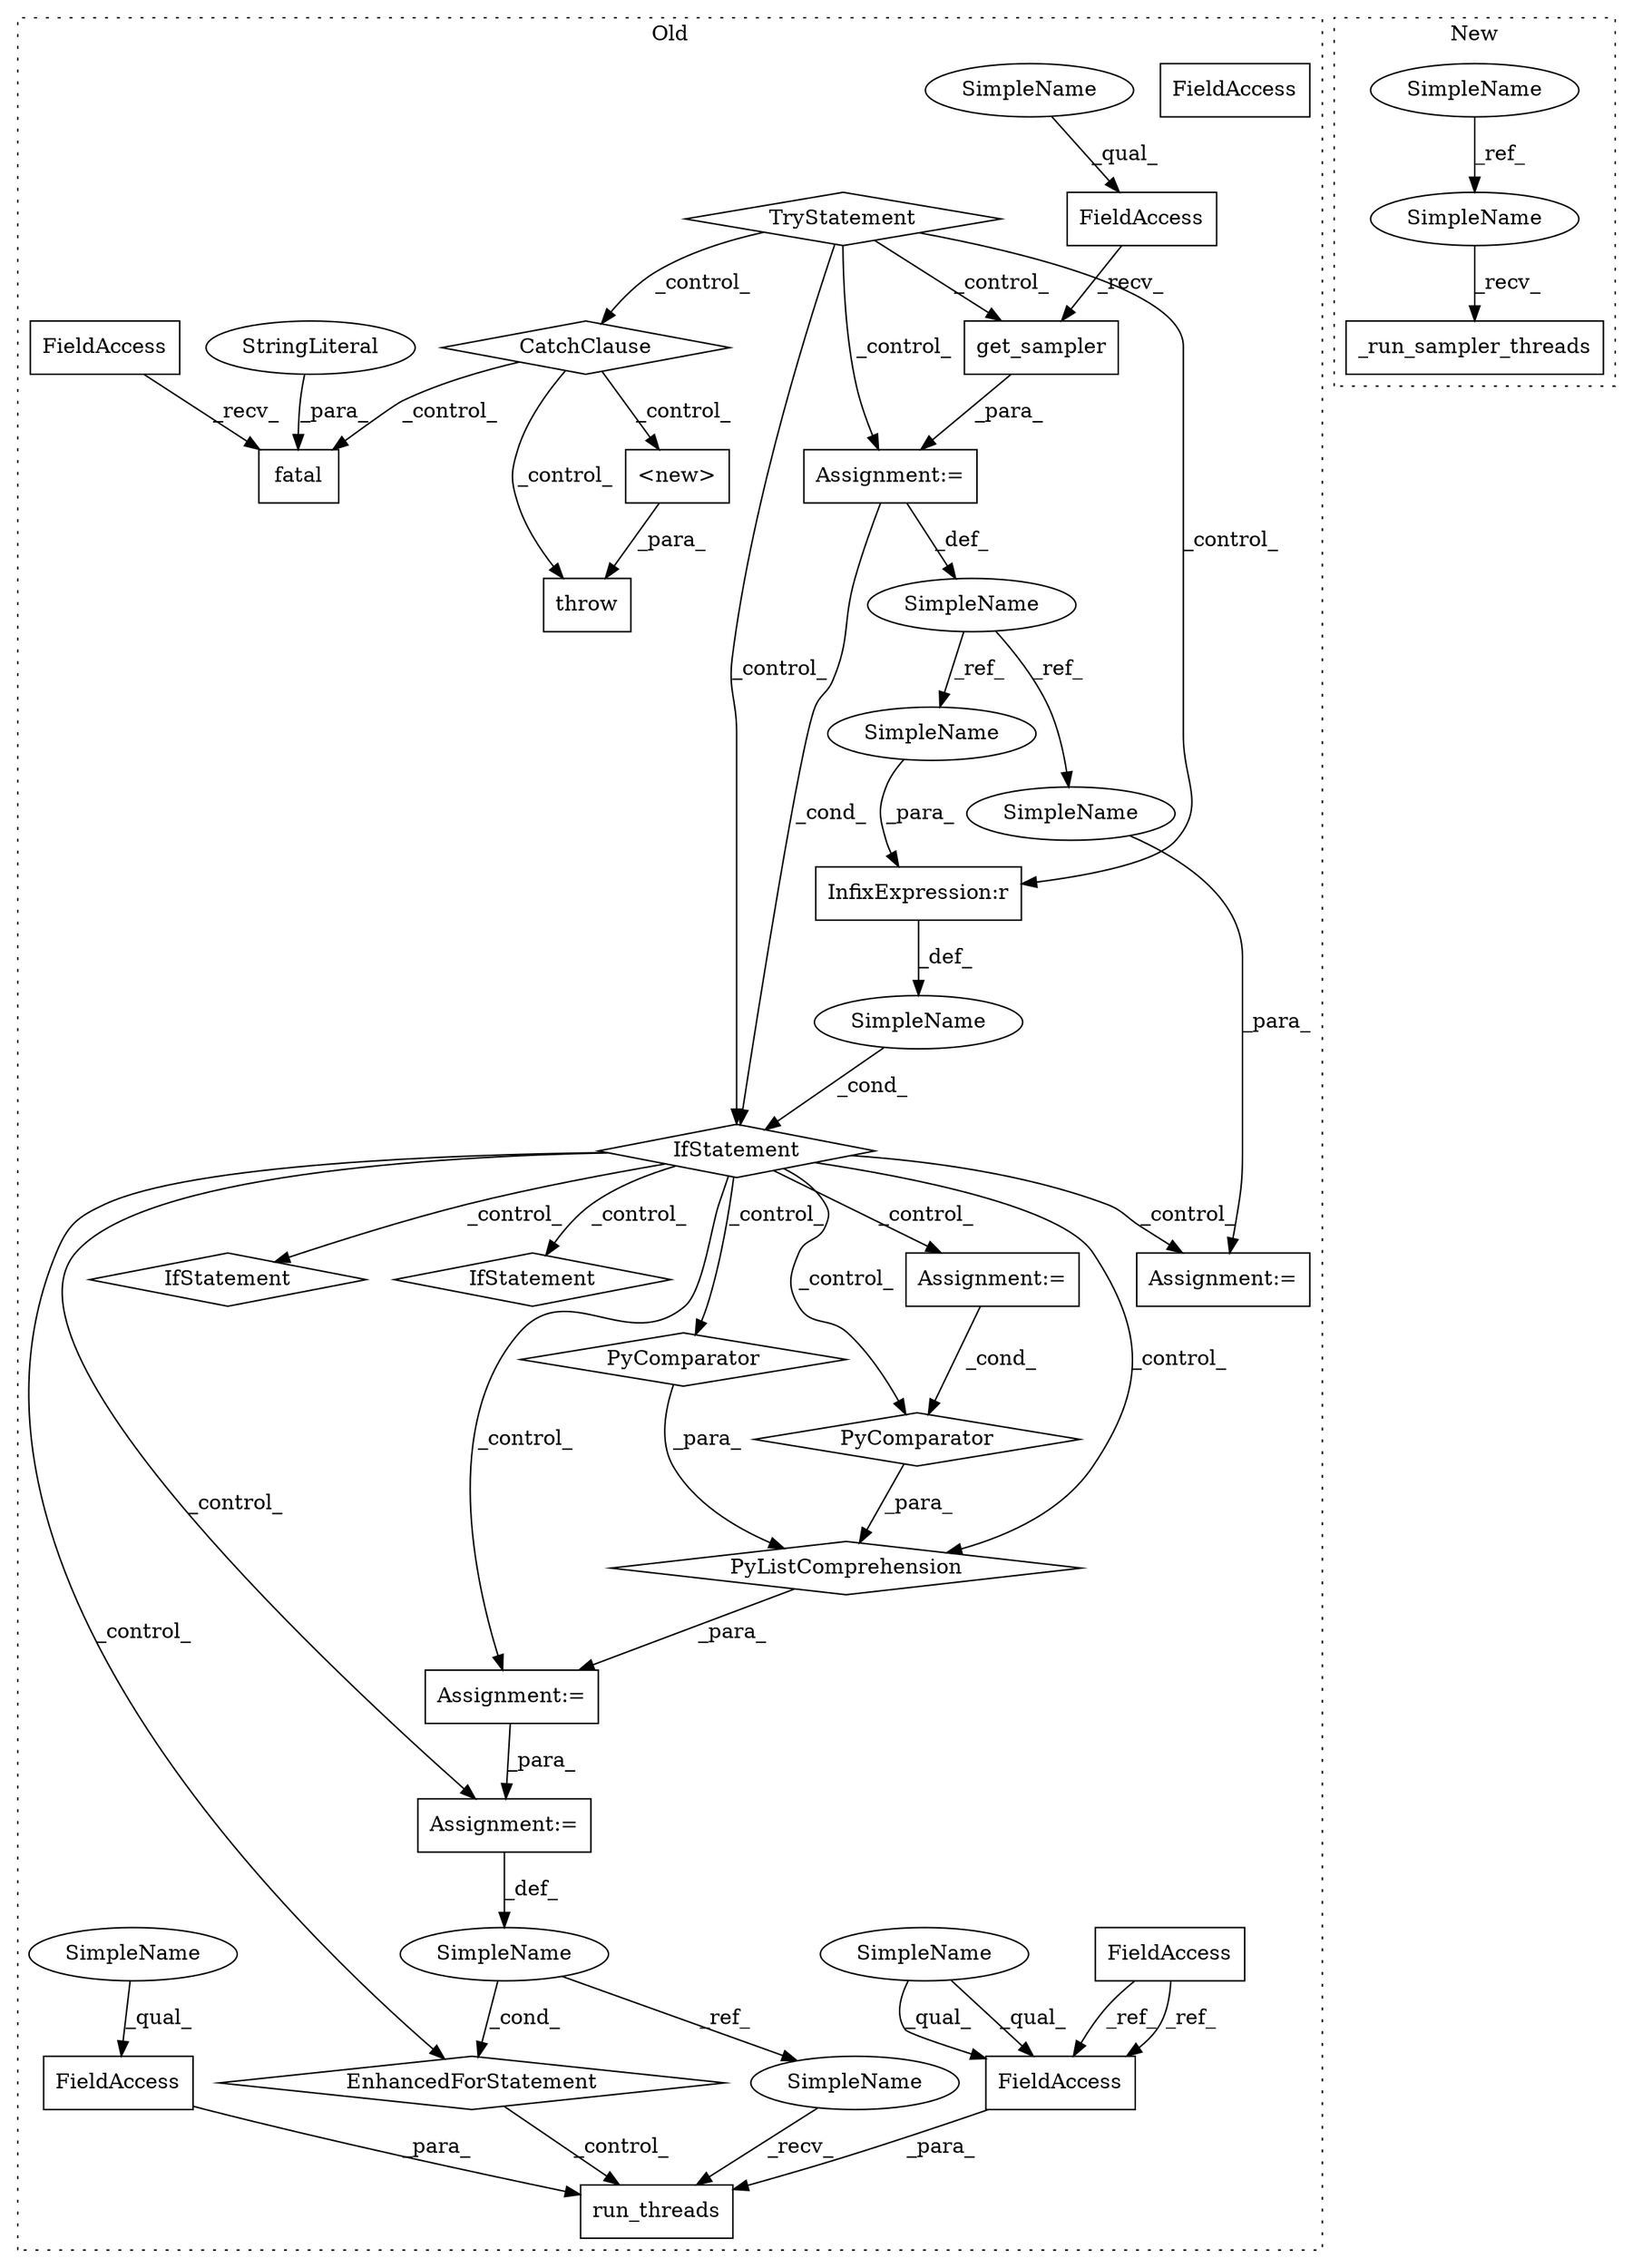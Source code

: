 digraph G {
subgraph cluster0 {
1 [label="PyComparator" a="113" s="7250" l="20" shape="diamond"];
3 [label="SimpleName" a="42" s="" l="" shape="ellipse"];
4 [label="EnhancedForStatement" a="70" s="7284,7375" l="65,2" shape="diamond"];
5 [label="PyComparator" a="113" s="7144" l="30" shape="diamond"];
6 [label="InfixExpression:r" a="27" s="7015" l="4" shape="box"];
7 [label="run_threads" a="32" s="7399,7447" l="12,1" shape="box"];
8 [label="FieldAccess" a="22" s="6898" l="11" shape="box"];
10 [label="FieldAccess" a="22" s="6971" l="8" shape="box"];
11 [label="FieldAccess" a="22" s="7431" l="16" shape="box"];
12 [label="FieldAccess" a="22" s="7419" l="11" shape="box"];
13 [label="TryStatement" a="54" s="6948" l="4" shape="diamond"];
14 [label="throw" a="53" s="7649" l="6" shape="box"];
15 [label="IfStatement" a="25" s="7144" l="30" shape="diamond"];
16 [label="get_sampler" a="32" s="6980" l="13" shape="box"];
17 [label="IfStatement" a="25" s="7250" l="20" shape="diamond"];
18 [label="SimpleName" a="42" s="6962" l="8" shape="ellipse"];
19 [label="Assignment:=" a="7" s="7144" l="30" shape="box"];
20 [label="IfStatement" a="25" s="7003,7023" l="4,2" shape="diamond"];
21 [label="SimpleName" a="42" s="7353" l="7" shape="ellipse"];
22 [label="<new>" a="14" s="7655" l="17" shape="box"];
23 [label="CatchClause" a="12" s="7481,7541" l="13,2" shape="diamond"];
24 [label="PyListComprehension" a="109" s="7067" l="211" shape="diamond"];
25 [label="Assignment:=" a="7" s="6970" l="1" shape="box"];
26 [label="Assignment:=" a="7" s="7049" l="18" shape="box"];
27 [label="Assignment:=" a="7" s="7250" l="20" shape="box"];
28 [label="Assignment:=" a="7" s="7284,7375" l="65,2" shape="box"];
29 [label="fatal" a="32" s="7572,7638" l="6,1" shape="box"];
30 [label="FieldAccess" a="22" s="7553" l="18" shape="box"];
31 [label="StringLiteral" a="45" s="7578" l="60" shape="ellipse"];
32 [label="FieldAccess" a="22" s="7419" l="11" shape="box"];
33 [label="SimpleName" a="42" s="7007" l="8" shape="ellipse"];
34 [label="SimpleName" a="42" s="7154" l="8" shape="ellipse"];
36 [label="SimpleName" a="42" s="7391" l="7" shape="ellipse"];
37 [label="SimpleName" a="42" s="7419" l="4" shape="ellipse"];
38 [label="SimpleName" a="42" s="6971" l="4" shape="ellipse"];
39 [label="SimpleName" a="42" s="7431" l="4" shape="ellipse"];
label = "Old";
style="dotted";
}
subgraph cluster1 {
2 [label="_run_sampler_threads" a="32" s="7656,7684" l="21,1" shape="box"];
9 [label="SimpleName" a="42" s="7078" l="4" shape="ellipse"];
35 [label="SimpleName" a="42" s="7651" l="4" shape="ellipse"];
label = "New";
style="dotted";
}
1 -> 24 [label="_para_"];
3 -> 20 [label="_cond_"];
4 -> 7 [label="_control_"];
5 -> 24 [label="_para_"];
6 -> 3 [label="_def_"];
8 -> 32 [label="_ref_"];
8 -> 32 [label="_ref_"];
9 -> 35 [label="_ref_"];
10 -> 16 [label="_recv_"];
11 -> 7 [label="_para_"];
13 -> 23 [label="_control_"];
13 -> 20 [label="_control_"];
13 -> 6 [label="_control_"];
13 -> 16 [label="_control_"];
13 -> 25 [label="_control_"];
16 -> 25 [label="_para_"];
18 -> 34 [label="_ref_"];
18 -> 33 [label="_ref_"];
20 -> 27 [label="_control_"];
20 -> 24 [label="_control_"];
20 -> 5 [label="_control_"];
20 -> 15 [label="_control_"];
20 -> 28 [label="_control_"];
20 -> 19 [label="_control_"];
20 -> 17 [label="_control_"];
20 -> 1 [label="_control_"];
20 -> 4 [label="_control_"];
20 -> 26 [label="_control_"];
21 -> 4 [label="_cond_"];
21 -> 36 [label="_ref_"];
22 -> 14 [label="_para_"];
23 -> 14 [label="_control_"];
23 -> 22 [label="_control_"];
23 -> 29 [label="_control_"];
24 -> 26 [label="_para_"];
25 -> 18 [label="_def_"];
25 -> 20 [label="_cond_"];
26 -> 28 [label="_para_"];
27 -> 1 [label="_cond_"];
28 -> 21 [label="_def_"];
30 -> 29 [label="_recv_"];
31 -> 29 [label="_para_"];
32 -> 7 [label="_para_"];
33 -> 6 [label="_para_"];
34 -> 19 [label="_para_"];
35 -> 2 [label="_recv_"];
36 -> 7 [label="_recv_"];
37 -> 32 [label="_qual_"];
37 -> 32 [label="_qual_"];
38 -> 10 [label="_qual_"];
39 -> 11 [label="_qual_"];
}